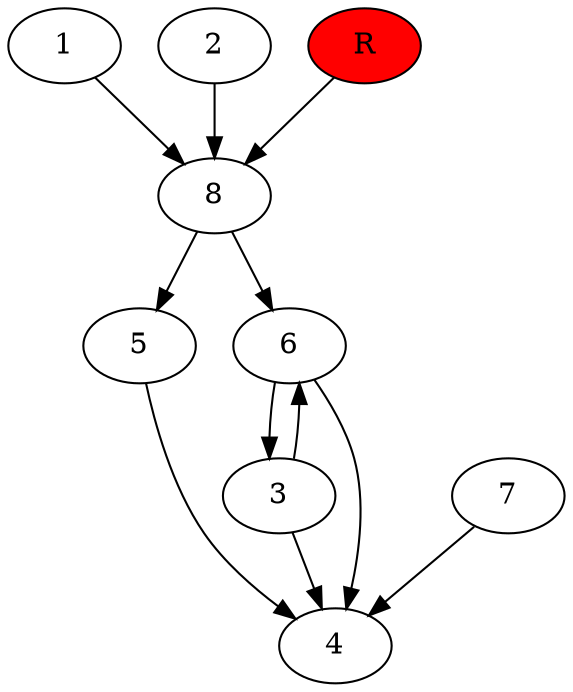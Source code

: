 digraph prb11928 {
	1
	2
	3
	4
	5
	6
	7
	8
	R [fillcolor="#ff0000" style=filled]
	1 -> 8
	2 -> 8
	3 -> 4
	3 -> 6
	5 -> 4
	6 -> 3
	6 -> 4
	7 -> 4
	8 -> 5
	8 -> 6
	R -> 8
}
